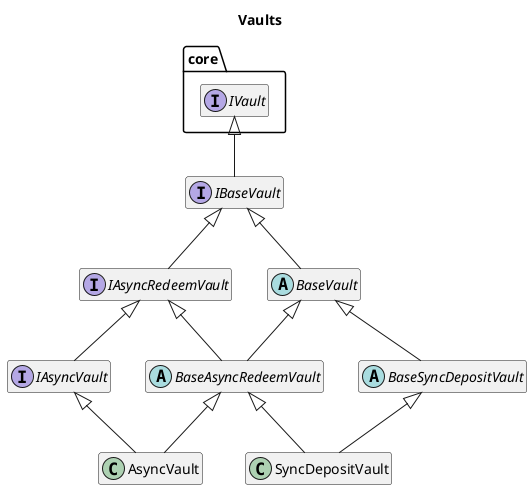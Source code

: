 @startuml vaults
title Vaults
hide empty members

package core {
    interface IVault
}

interface IBaseVault
interface IAsyncRedeemVault
interface IAsyncVault

IBaseVault -up-|> IVault
IAsyncRedeemVault -up-|> IBaseVault
IAsyncVault -up-|> IAsyncRedeemVault

abstract BaseVault
abstract BaseAsyncRedeemVault
abstract BaseSyncDepositVault
class AsyncVault
class SyncDepositVault

BaseAsyncRedeemVault -up-|> BaseVault
BaseSyncDepositVault -up-|> BaseVault
AsyncVault -up-|> BaseAsyncRedeemVault
SyncDepositVault -up-|> BaseAsyncRedeemVault
SyncDepositVault -up-|> BaseSyncDepositVault

BaseVault -up-|> IBaseVault
BaseAsyncRedeemVault -up-|> IAsyncRedeemVault
AsyncVault -up-|> IAsyncVault

@enduml

